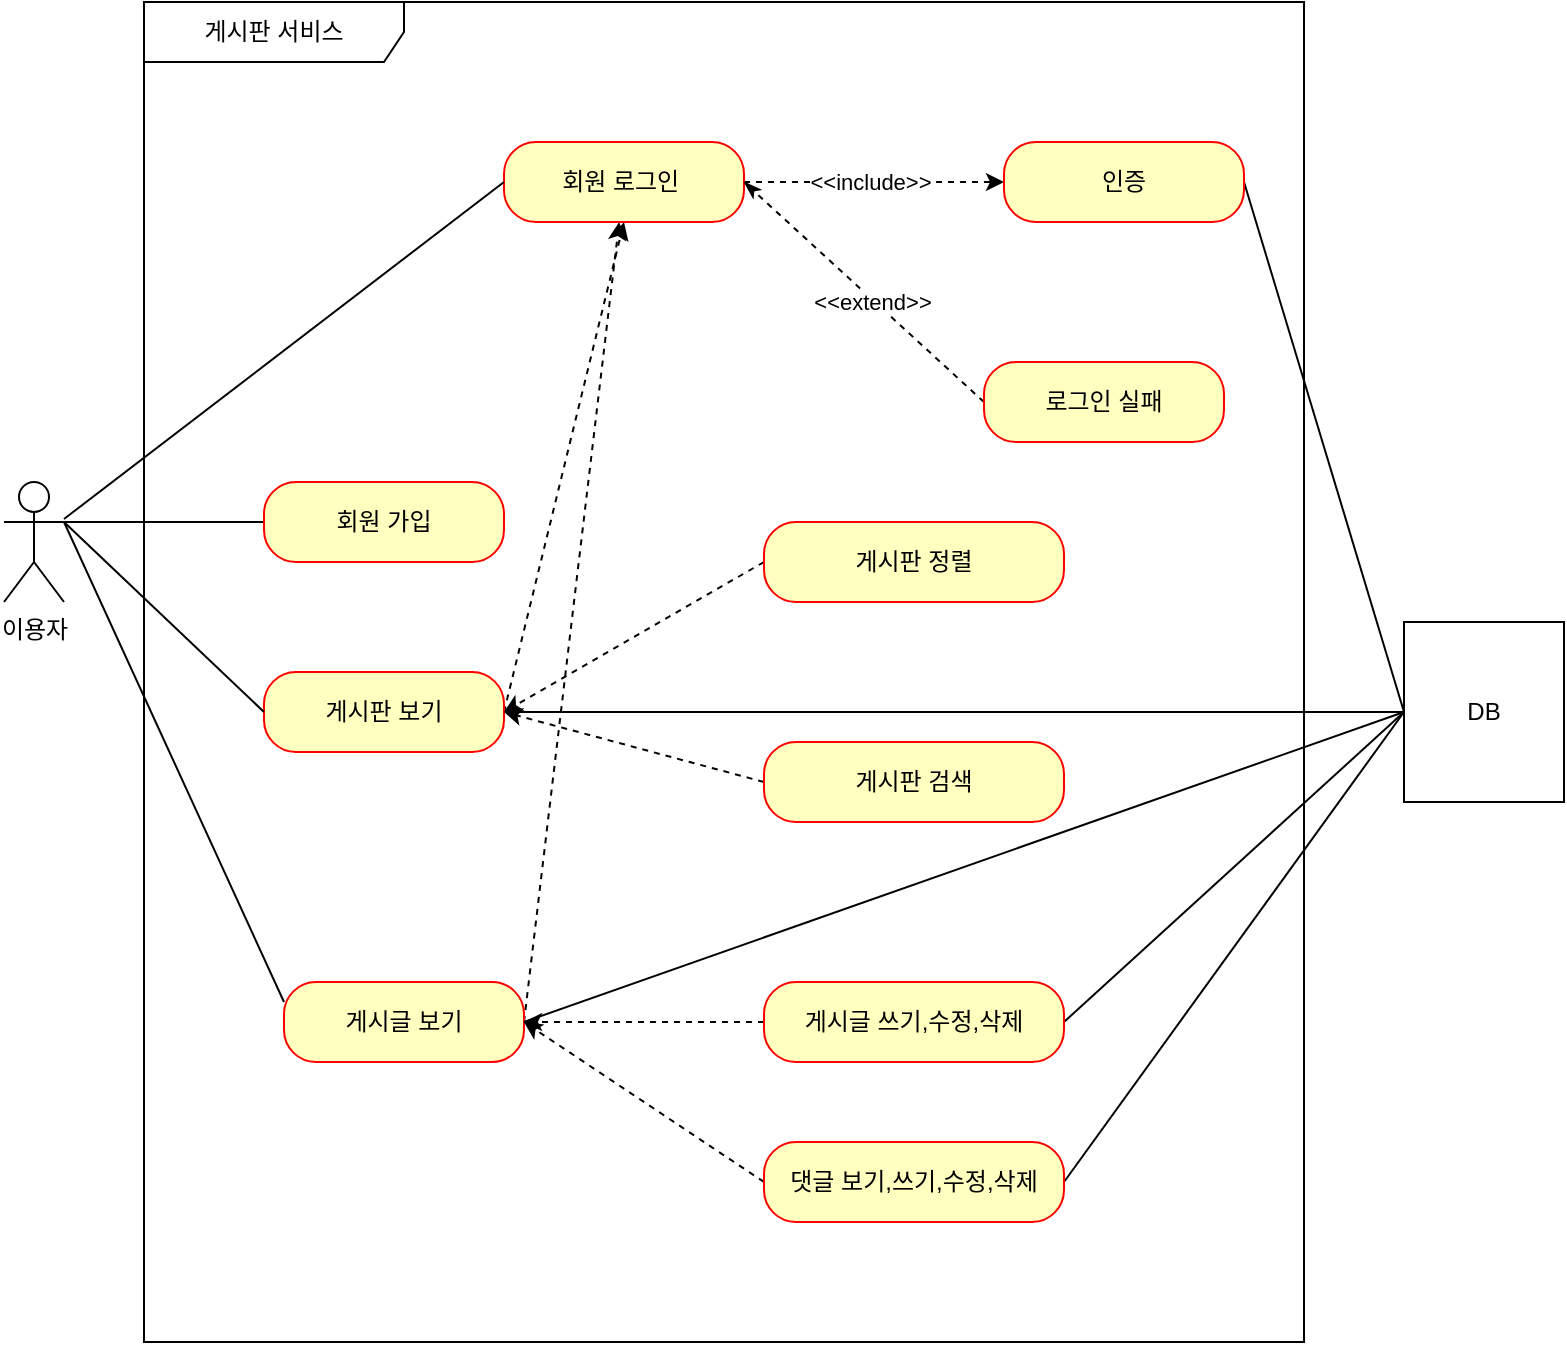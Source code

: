 <mxfile version="21.7.2" type="github">
  <diagram name="페이지-1" id="F9603bOiJhwxSnAY44Lq">
    <mxGraphModel dx="818" dy="719" grid="1" gridSize="10" guides="1" tooltips="1" connect="1" arrows="0" fold="1" page="1" pageScale="1" pageWidth="827" pageHeight="1169" math="0" shadow="0">
      <root>
        <mxCell id="0" />
        <mxCell id="1" parent="0" />
        <mxCell id="6TB45uW-G1AER_8hJ00T-1" value="이용자" style="shape=umlActor;verticalLabelPosition=bottom;verticalAlign=top;html=1;" parent="1" vertex="1">
          <mxGeometry x="20" y="350" width="30" height="60" as="geometry" />
        </mxCell>
        <mxCell id="6TB45uW-G1AER_8hJ00T-2" value="게시판 서비스" style="shape=umlFrame;whiteSpace=wrap;html=1;pointerEvents=0;width=130;height=30;" parent="1" vertex="1">
          <mxGeometry x="90" y="110" width="580" height="670" as="geometry" />
        </mxCell>
        <mxCell id="6TB45uW-G1AER_8hJ00T-15" style="rounded=0;orthogonalLoop=1;jettySize=auto;html=1;exitX=0;exitY=0.5;exitDx=0;exitDy=0;entryX=1;entryY=0.333;entryDx=0;entryDy=0;entryPerimeter=0;endArrow=none;endFill=0;" parent="1" source="6TB45uW-G1AER_8hJ00T-3" target="6TB45uW-G1AER_8hJ00T-1" edge="1">
          <mxGeometry relative="1" as="geometry" />
        </mxCell>
        <mxCell id="6TB45uW-G1AER_8hJ00T-3" value="회원 가입" style="rounded=1;whiteSpace=wrap;html=1;arcSize=40;fontColor=#000000;fillColor=#ffffc0;strokeColor=#ff0000;" parent="1" vertex="1">
          <mxGeometry x="150" y="350" width="120" height="40" as="geometry" />
        </mxCell>
        <mxCell id="6TB45uW-G1AER_8hJ00T-25" style="rounded=0;orthogonalLoop=1;jettySize=auto;html=1;exitX=1;exitY=0.5;exitDx=0;exitDy=0;entryX=0.5;entryY=1;entryDx=0;entryDy=0;dashed=1;" parent="1" source="6TB45uW-G1AER_8hJ00T-5" target="6TB45uW-G1AER_8hJ00T-7" edge="1">
          <mxGeometry relative="1" as="geometry" />
        </mxCell>
        <mxCell id="eSiKurc55ttfTbx6xhmD-6" style="rounded=0;orthogonalLoop=1;jettySize=auto;html=1;exitX=1;exitY=0.5;exitDx=0;exitDy=0;entryX=0;entryY=0.5;entryDx=0;entryDy=0;endArrow=none;endFill=0;" edge="1" parent="1" source="6TB45uW-G1AER_8hJ00T-5" target="eSiKurc55ttfTbx6xhmD-1">
          <mxGeometry relative="1" as="geometry" />
        </mxCell>
        <mxCell id="6TB45uW-G1AER_8hJ00T-5" value="게시판 보기" style="rounded=1;whiteSpace=wrap;html=1;arcSize=40;fontColor=#000000;fillColor=#ffffc0;strokeColor=#ff0000;" parent="1" vertex="1">
          <mxGeometry x="150" y="445" width="120" height="40" as="geometry" />
        </mxCell>
        <mxCell id="6TB45uW-G1AER_8hJ00T-26" style="rounded=0;orthogonalLoop=1;jettySize=auto;html=1;exitX=1;exitY=0.5;exitDx=0;exitDy=0;dashed=1;" parent="1" source="6TB45uW-G1AER_8hJ00T-6" target="6TB45uW-G1AER_8hJ00T-7" edge="1">
          <mxGeometry relative="1" as="geometry" />
        </mxCell>
        <mxCell id="6TB45uW-G1AER_8hJ00T-6" value="게시글 보기" style="rounded=1;whiteSpace=wrap;html=1;arcSize=40;fontColor=#000000;fillColor=#ffffc0;strokeColor=#ff0000;" parent="1" vertex="1">
          <mxGeometry x="160" y="600" width="120" height="40" as="geometry" />
        </mxCell>
        <mxCell id="6TB45uW-G1AER_8hJ00T-21" style="edgeStyle=orthogonalEdgeStyle;rounded=0;orthogonalLoop=1;jettySize=auto;html=1;exitX=1;exitY=0.5;exitDx=0;exitDy=0;dashed=1;startArrow=none;startFill=0;" parent="1" source="6TB45uW-G1AER_8hJ00T-7" target="6TB45uW-G1AER_8hJ00T-8" edge="1">
          <mxGeometry relative="1" as="geometry" />
        </mxCell>
        <mxCell id="6TB45uW-G1AER_8hJ00T-23" value="&amp;lt;&amp;lt;include&amp;gt;&amp;gt;" style="edgeLabel;html=1;align=center;verticalAlign=middle;resizable=0;points=[];" parent="6TB45uW-G1AER_8hJ00T-21" vertex="1" connectable="0">
          <mxGeometry x="-0.235" relative="1" as="geometry">
            <mxPoint x="13" as="offset" />
          </mxGeometry>
        </mxCell>
        <mxCell id="6TB45uW-G1AER_8hJ00T-7" value="회원 로그인&amp;nbsp;" style="rounded=1;whiteSpace=wrap;html=1;arcSize=40;fontColor=#000000;fillColor=#ffffc0;strokeColor=#ff0000;" parent="1" vertex="1">
          <mxGeometry x="270" y="180" width="120" height="40" as="geometry" />
        </mxCell>
        <mxCell id="eSiKurc55ttfTbx6xhmD-5" style="rounded=0;orthogonalLoop=1;jettySize=auto;html=1;exitX=1;exitY=0.5;exitDx=0;exitDy=0;entryX=0;entryY=0.5;entryDx=0;entryDy=0;endArrow=none;endFill=0;" edge="1" parent="1" source="6TB45uW-G1AER_8hJ00T-8" target="eSiKurc55ttfTbx6xhmD-1">
          <mxGeometry relative="1" as="geometry" />
        </mxCell>
        <mxCell id="6TB45uW-G1AER_8hJ00T-8" value="인증" style="rounded=1;whiteSpace=wrap;html=1;arcSize=40;fontColor=#000000;fillColor=#ffffc0;strokeColor=#ff0000;" parent="1" vertex="1">
          <mxGeometry x="520" y="180" width="120" height="40" as="geometry" />
        </mxCell>
        <mxCell id="6TB45uW-G1AER_8hJ00T-22" style="rounded=0;orthogonalLoop=1;jettySize=auto;html=1;exitX=0;exitY=0.5;exitDx=0;exitDy=0;entryX=1;entryY=0.5;entryDx=0;entryDy=0;endArrow=classicThin;endFill=1;dashed=1;" parent="1" source="6TB45uW-G1AER_8hJ00T-9" target="6TB45uW-G1AER_8hJ00T-7" edge="1">
          <mxGeometry relative="1" as="geometry" />
        </mxCell>
        <mxCell id="6TB45uW-G1AER_8hJ00T-24" value="&amp;lt;&amp;lt;extend&amp;gt;&amp;gt;" style="edgeLabel;html=1;align=center;verticalAlign=middle;resizable=0;points=[];" parent="6TB45uW-G1AER_8hJ00T-22" vertex="1" connectable="0">
          <mxGeometry x="-0.086" y="2" relative="1" as="geometry">
            <mxPoint y="-1" as="offset" />
          </mxGeometry>
        </mxCell>
        <mxCell id="6TB45uW-G1AER_8hJ00T-9" value="로그인 실패" style="rounded=1;whiteSpace=wrap;html=1;arcSize=40;fontColor=#000000;fillColor=#ffffc0;strokeColor=#ff0000;" parent="1" vertex="1">
          <mxGeometry x="510" y="290" width="120" height="40" as="geometry" />
        </mxCell>
        <mxCell id="6TB45uW-G1AER_8hJ00T-27" style="rounded=0;orthogonalLoop=1;jettySize=auto;html=1;exitX=0;exitY=0.5;exitDx=0;exitDy=0;entryX=1;entryY=0.5;entryDx=0;entryDy=0;dashed=1;" parent="1" source="6TB45uW-G1AER_8hJ00T-11" target="6TB45uW-G1AER_8hJ00T-5" edge="1">
          <mxGeometry relative="1" as="geometry" />
        </mxCell>
        <mxCell id="6TB45uW-G1AER_8hJ00T-11" value="게시판 정렬" style="rounded=1;whiteSpace=wrap;html=1;arcSize=40;fontColor=#000000;fillColor=#ffffc0;strokeColor=#ff0000;" parent="1" vertex="1">
          <mxGeometry x="400" y="370" width="150" height="40" as="geometry" />
        </mxCell>
        <mxCell id="6TB45uW-G1AER_8hJ00T-28" style="rounded=0;orthogonalLoop=1;jettySize=auto;html=1;exitX=0;exitY=0.5;exitDx=0;exitDy=0;dashed=1;entryX=1;entryY=0.5;entryDx=0;entryDy=0;" parent="1" source="6TB45uW-G1AER_8hJ00T-12" target="6TB45uW-G1AER_8hJ00T-5" edge="1">
          <mxGeometry relative="1" as="geometry" />
        </mxCell>
        <mxCell id="6TB45uW-G1AER_8hJ00T-12" value="게시판 검색" style="rounded=1;whiteSpace=wrap;html=1;arcSize=40;fontColor=#000000;fillColor=#ffffc0;strokeColor=#ff0000;" parent="1" vertex="1">
          <mxGeometry x="400" y="480" width="150" height="40" as="geometry" />
        </mxCell>
        <mxCell id="6TB45uW-G1AER_8hJ00T-30" style="rounded=0;orthogonalLoop=1;jettySize=auto;html=1;exitX=0;exitY=0.5;exitDx=0;exitDy=0;entryX=1;entryY=0.5;entryDx=0;entryDy=0;dashed=1;" parent="1" source="6TB45uW-G1AER_8hJ00T-13" target="6TB45uW-G1AER_8hJ00T-6" edge="1">
          <mxGeometry relative="1" as="geometry" />
        </mxCell>
        <mxCell id="eSiKurc55ttfTbx6xhmD-8" style="rounded=0;orthogonalLoop=1;jettySize=auto;html=1;exitX=1;exitY=0.5;exitDx=0;exitDy=0;entryX=0;entryY=0.5;entryDx=0;entryDy=0;endArrow=none;endFill=0;" edge="1" parent="1" source="6TB45uW-G1AER_8hJ00T-13" target="eSiKurc55ttfTbx6xhmD-1">
          <mxGeometry relative="1" as="geometry" />
        </mxCell>
        <mxCell id="6TB45uW-G1AER_8hJ00T-13" value="게시글 쓰기,수정,삭제" style="rounded=1;whiteSpace=wrap;html=1;arcSize=40;fontColor=#000000;fillColor=#ffffc0;strokeColor=#ff0000;" parent="1" vertex="1">
          <mxGeometry x="400" y="600" width="150" height="40" as="geometry" />
        </mxCell>
        <mxCell id="6TB45uW-G1AER_8hJ00T-31" style="rounded=0;orthogonalLoop=1;jettySize=auto;html=1;exitX=0;exitY=0.5;exitDx=0;exitDy=0;dashed=1;" parent="1" source="6TB45uW-G1AER_8hJ00T-14" edge="1">
          <mxGeometry relative="1" as="geometry">
            <mxPoint x="280" y="620" as="targetPoint" />
          </mxGeometry>
        </mxCell>
        <mxCell id="eSiKurc55ttfTbx6xhmD-9" style="rounded=0;orthogonalLoop=1;jettySize=auto;html=1;exitX=1;exitY=0.5;exitDx=0;exitDy=0;endArrow=none;endFill=0;entryX=0;entryY=0.5;entryDx=0;entryDy=0;" edge="1" parent="1" source="6TB45uW-G1AER_8hJ00T-14" target="eSiKurc55ttfTbx6xhmD-1">
          <mxGeometry relative="1" as="geometry">
            <mxPoint x="720" y="460" as="targetPoint" />
          </mxGeometry>
        </mxCell>
        <mxCell id="6TB45uW-G1AER_8hJ00T-14" value="댓글 보기,쓰기,수정,삭제" style="rounded=1;whiteSpace=wrap;html=1;arcSize=40;fontColor=#000000;fillColor=#ffffc0;strokeColor=#ff0000;" parent="1" vertex="1">
          <mxGeometry x="400" y="680" width="150" height="40" as="geometry" />
        </mxCell>
        <mxCell id="6TB45uW-G1AER_8hJ00T-17" style="rounded=0;orthogonalLoop=1;jettySize=auto;html=1;exitX=0;exitY=0.5;exitDx=0;exitDy=0;endArrow=none;endFill=0;" parent="1" source="6TB45uW-G1AER_8hJ00T-7" target="6TB45uW-G1AER_8hJ00T-1" edge="1">
          <mxGeometry relative="1" as="geometry">
            <mxPoint x="180" y="260" as="sourcePoint" />
            <mxPoint x="60" y="310" as="targetPoint" />
          </mxGeometry>
        </mxCell>
        <mxCell id="6TB45uW-G1AER_8hJ00T-18" style="rounded=0;orthogonalLoop=1;jettySize=auto;html=1;exitX=0;exitY=0.5;exitDx=0;exitDy=0;endArrow=none;endFill=0;entryX=1;entryY=0.333;entryDx=0;entryDy=0;entryPerimeter=0;" parent="1" source="6TB45uW-G1AER_8hJ00T-5" target="6TB45uW-G1AER_8hJ00T-1" edge="1">
          <mxGeometry relative="1" as="geometry">
            <mxPoint x="160" y="380" as="sourcePoint" />
            <mxPoint x="60" y="390" as="targetPoint" />
          </mxGeometry>
        </mxCell>
        <mxCell id="6TB45uW-G1AER_8hJ00T-20" style="rounded=0;orthogonalLoop=1;jettySize=auto;html=1;exitX=0;exitY=0.25;exitDx=0;exitDy=0;endArrow=none;endFill=0;entryX=1;entryY=0.333;entryDx=0;entryDy=0;entryPerimeter=0;" parent="1" source="6TB45uW-G1AER_8hJ00T-6" target="6TB45uW-G1AER_8hJ00T-1" edge="1">
          <mxGeometry relative="1" as="geometry">
            <mxPoint x="180" y="595" as="sourcePoint" />
            <mxPoint x="80" y="500" as="targetPoint" />
          </mxGeometry>
        </mxCell>
        <mxCell id="eSiKurc55ttfTbx6xhmD-1" value="DB" style="html=1;dropTarget=0;whiteSpace=wrap;" vertex="1" parent="1">
          <mxGeometry x="720" y="420" width="80" height="90" as="geometry" />
        </mxCell>
        <mxCell id="eSiKurc55ttfTbx6xhmD-4" style="edgeStyle=orthogonalEdgeStyle;rounded=0;orthogonalLoop=1;jettySize=auto;html=1;exitX=0.5;exitY=1;exitDx=0;exitDy=0;" edge="1" parent="1" source="6TB45uW-G1AER_8hJ00T-8" target="6TB45uW-G1AER_8hJ00T-8">
          <mxGeometry relative="1" as="geometry" />
        </mxCell>
        <mxCell id="eSiKurc55ttfTbx6xhmD-7" style="rounded=0;orthogonalLoop=1;jettySize=auto;html=1;exitX=1;exitY=0.5;exitDx=0;exitDy=0;entryX=0;entryY=0.5;entryDx=0;entryDy=0;endArrow=none;endFill=0;" edge="1" parent="1" source="6TB45uW-G1AER_8hJ00T-6" target="eSiKurc55ttfTbx6xhmD-1">
          <mxGeometry relative="1" as="geometry">
            <mxPoint x="330" y="565" as="sourcePoint" />
            <mxPoint x="770" y="490" as="targetPoint" />
          </mxGeometry>
        </mxCell>
      </root>
    </mxGraphModel>
  </diagram>
</mxfile>
